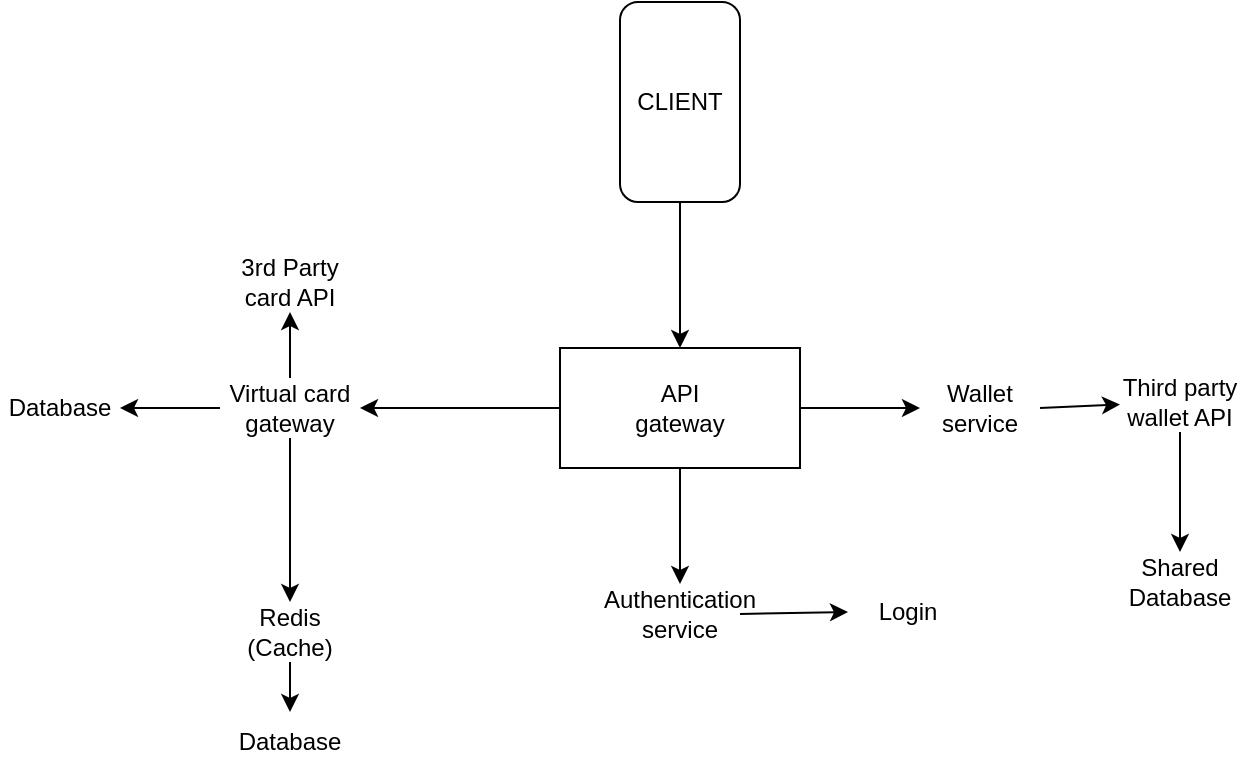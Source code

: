 <mxfile version="28.2.7">
  <diagram name="Page-1" id="yjvVMkEcZvmrGyar97Rn">
    <mxGraphModel dx="1613" dy="459" grid="1" gridSize="10" guides="1" tooltips="1" connect="1" arrows="1" fold="1" page="1" pageScale="1" pageWidth="827" pageHeight="1169" math="0" shadow="0">
      <root>
        <mxCell id="0" />
        <mxCell id="1" parent="0" />
        <mxCell id="W7hO3nz5qNOeq-8jHfzO-3" value="" style="rounded=1;whiteSpace=wrap;html=1;" vertex="1" parent="1">
          <mxGeometry x="240" y="30" width="60" height="100" as="geometry" />
        </mxCell>
        <mxCell id="W7hO3nz5qNOeq-8jHfzO-5" value="CLIENT" style="text;html=1;whiteSpace=wrap;strokeColor=none;fillColor=none;align=center;verticalAlign=middle;rounded=0;" vertex="1" parent="1">
          <mxGeometry x="240" y="70" width="60" height="20" as="geometry" />
        </mxCell>
        <mxCell id="W7hO3nz5qNOeq-8jHfzO-6" value="" style="rounded=0;whiteSpace=wrap;html=1;" vertex="1" parent="1">
          <mxGeometry x="210" y="203" width="120" height="60" as="geometry" />
        </mxCell>
        <mxCell id="W7hO3nz5qNOeq-8jHfzO-7" value="API gateway" style="text;html=1;whiteSpace=wrap;strokeColor=none;fillColor=none;align=center;verticalAlign=middle;rounded=0;" vertex="1" parent="1">
          <mxGeometry x="240" y="218" width="60" height="30" as="geometry" />
        </mxCell>
        <mxCell id="W7hO3nz5qNOeq-8jHfzO-8" value="Authentication service" style="text;html=1;whiteSpace=wrap;strokeColor=none;fillColor=none;align=center;verticalAlign=middle;rounded=0;" vertex="1" parent="1">
          <mxGeometry x="240" y="321" width="60" height="30" as="geometry" />
        </mxCell>
        <mxCell id="W7hO3nz5qNOeq-8jHfzO-9" value="Login" style="text;html=1;whiteSpace=wrap;strokeColor=none;fillColor=none;align=center;verticalAlign=middle;rounded=0;" vertex="1" parent="1">
          <mxGeometry x="354" y="320" width="60" height="30" as="geometry" />
        </mxCell>
        <mxCell id="W7hO3nz5qNOeq-8jHfzO-10" value="Virtual card gateway" style="text;html=1;whiteSpace=wrap;strokeColor=none;fillColor=none;align=center;verticalAlign=middle;rounded=0;" vertex="1" parent="1">
          <mxGeometry x="40" y="218" width="70" height="30" as="geometry" />
        </mxCell>
        <mxCell id="W7hO3nz5qNOeq-8jHfzO-11" value="" style="endArrow=classic;html=1;rounded=0;entryX=0.5;entryY=0;entryDx=0;entryDy=0;exitX=0.5;exitY=1;exitDx=0;exitDy=0;" edge="1" parent="1" source="W7hO3nz5qNOeq-8jHfzO-3" target="W7hO3nz5qNOeq-8jHfzO-6">
          <mxGeometry width="50" height="50" relative="1" as="geometry">
            <mxPoint x="380" y="270" as="sourcePoint" />
            <mxPoint x="430" y="220" as="targetPoint" />
          </mxGeometry>
        </mxCell>
        <mxCell id="W7hO3nz5qNOeq-8jHfzO-12" value="" style="endArrow=classic;html=1;rounded=0;exitX=0.5;exitY=1;exitDx=0;exitDy=0;entryX=0.5;entryY=0;entryDx=0;entryDy=0;" edge="1" parent="1" source="W7hO3nz5qNOeq-8jHfzO-6" target="W7hO3nz5qNOeq-8jHfzO-8">
          <mxGeometry width="50" height="50" relative="1" as="geometry">
            <mxPoint x="380" y="270" as="sourcePoint" />
            <mxPoint x="430" y="220" as="targetPoint" />
          </mxGeometry>
        </mxCell>
        <mxCell id="W7hO3nz5qNOeq-8jHfzO-13" value="" style="endArrow=classic;html=1;rounded=0;exitX=0;exitY=0.5;exitDx=0;exitDy=0;entryX=1;entryY=0.5;entryDx=0;entryDy=0;" edge="1" parent="1" source="W7hO3nz5qNOeq-8jHfzO-6" target="W7hO3nz5qNOeq-8jHfzO-10">
          <mxGeometry width="50" height="50" relative="1" as="geometry">
            <mxPoint x="380" y="270" as="sourcePoint" />
            <mxPoint x="430" y="220" as="targetPoint" />
          </mxGeometry>
        </mxCell>
        <mxCell id="W7hO3nz5qNOeq-8jHfzO-14" value="" style="endArrow=classic;html=1;rounded=0;exitX=1;exitY=0.5;exitDx=0;exitDy=0;entryX=0;entryY=0.5;entryDx=0;entryDy=0;" edge="1" parent="1" source="W7hO3nz5qNOeq-8jHfzO-8" target="W7hO3nz5qNOeq-8jHfzO-9">
          <mxGeometry width="50" height="50" relative="1" as="geometry">
            <mxPoint x="380" y="270" as="sourcePoint" />
            <mxPoint x="430" y="220" as="targetPoint" />
          </mxGeometry>
        </mxCell>
        <mxCell id="W7hO3nz5qNOeq-8jHfzO-15" value="Redis (Cache)" style="text;html=1;whiteSpace=wrap;strokeColor=none;fillColor=none;align=center;verticalAlign=middle;rounded=0;" vertex="1" parent="1">
          <mxGeometry x="45" y="330" width="60" height="30" as="geometry" />
        </mxCell>
        <mxCell id="W7hO3nz5qNOeq-8jHfzO-16" value="" style="endArrow=classic;html=1;rounded=0;exitX=0.5;exitY=1;exitDx=0;exitDy=0;entryX=0.5;entryY=0;entryDx=0;entryDy=0;" edge="1" parent="1" source="W7hO3nz5qNOeq-8jHfzO-10" target="W7hO3nz5qNOeq-8jHfzO-15">
          <mxGeometry width="50" height="50" relative="1" as="geometry">
            <mxPoint x="380" y="270" as="sourcePoint" />
            <mxPoint x="430" y="220" as="targetPoint" />
          </mxGeometry>
        </mxCell>
        <mxCell id="W7hO3nz5qNOeq-8jHfzO-17" value="" style="endArrow=classic;html=1;rounded=0;exitX=0;exitY=0.5;exitDx=0;exitDy=0;" edge="1" parent="1" source="W7hO3nz5qNOeq-8jHfzO-10" target="W7hO3nz5qNOeq-8jHfzO-18">
          <mxGeometry width="50" height="50" relative="1" as="geometry">
            <mxPoint x="230" y="250" as="sourcePoint" />
            <mxPoint x="-40" y="233" as="targetPoint" />
          </mxGeometry>
        </mxCell>
        <mxCell id="W7hO3nz5qNOeq-8jHfzO-18" value="Database" style="text;html=1;whiteSpace=wrap;strokeColor=none;fillColor=none;align=center;verticalAlign=middle;rounded=0;" vertex="1" parent="1">
          <mxGeometry x="-70" y="218" width="60" height="30" as="geometry" />
        </mxCell>
        <mxCell id="W7hO3nz5qNOeq-8jHfzO-19" value="" style="endArrow=classic;html=1;rounded=0;exitX=0.5;exitY=0;exitDx=0;exitDy=0;" edge="1" parent="1" source="W7hO3nz5qNOeq-8jHfzO-10" target="W7hO3nz5qNOeq-8jHfzO-20">
          <mxGeometry width="50" height="50" relative="1" as="geometry">
            <mxPoint x="110" y="250" as="sourcePoint" />
            <mxPoint x="75" y="170" as="targetPoint" />
          </mxGeometry>
        </mxCell>
        <mxCell id="W7hO3nz5qNOeq-8jHfzO-20" value="3rd Party card API" style="text;html=1;whiteSpace=wrap;strokeColor=none;fillColor=none;align=center;verticalAlign=middle;rounded=0;" vertex="1" parent="1">
          <mxGeometry x="45" y="155" width="60" height="30" as="geometry" />
        </mxCell>
        <mxCell id="W7hO3nz5qNOeq-8jHfzO-21" value="" style="endArrow=classic;html=1;rounded=0;exitX=1;exitY=0.5;exitDx=0;exitDy=0;" edge="1" parent="1" source="W7hO3nz5qNOeq-8jHfzO-6" target="W7hO3nz5qNOeq-8jHfzO-22">
          <mxGeometry width="50" height="50" relative="1" as="geometry">
            <mxPoint x="110" y="260" as="sourcePoint" />
            <mxPoint x="420" y="233" as="targetPoint" />
          </mxGeometry>
        </mxCell>
        <mxCell id="W7hO3nz5qNOeq-8jHfzO-22" value="Wallet service" style="text;html=1;whiteSpace=wrap;strokeColor=none;fillColor=none;align=center;verticalAlign=middle;rounded=0;" vertex="1" parent="1">
          <mxGeometry x="390" y="218" width="60" height="30" as="geometry" />
        </mxCell>
        <mxCell id="W7hO3nz5qNOeq-8jHfzO-23" value="" style="endArrow=classic;html=1;rounded=0;exitX=1;exitY=0.5;exitDx=0;exitDy=0;" edge="1" parent="1" source="W7hO3nz5qNOeq-8jHfzO-22" target="W7hO3nz5qNOeq-8jHfzO-24">
          <mxGeometry width="50" height="50" relative="1" as="geometry">
            <mxPoint x="390" y="260" as="sourcePoint" />
            <mxPoint x="520" y="230" as="targetPoint" />
          </mxGeometry>
        </mxCell>
        <mxCell id="W7hO3nz5qNOeq-8jHfzO-24" value="Third party wallet API" style="text;html=1;whiteSpace=wrap;strokeColor=none;fillColor=none;align=center;verticalAlign=middle;rounded=0;" vertex="1" parent="1">
          <mxGeometry x="490" y="215" width="60" height="30" as="geometry" />
        </mxCell>
        <mxCell id="W7hO3nz5qNOeq-8jHfzO-25" value="" style="endArrow=classic;html=1;rounded=0;exitX=0.5;exitY=1;exitDx=0;exitDy=0;" edge="1" parent="1" source="W7hO3nz5qNOeq-8jHfzO-24" target="W7hO3nz5qNOeq-8jHfzO-26">
          <mxGeometry width="50" height="50" relative="1" as="geometry">
            <mxPoint x="390" y="260" as="sourcePoint" />
            <mxPoint x="520" y="320" as="targetPoint" />
          </mxGeometry>
        </mxCell>
        <mxCell id="W7hO3nz5qNOeq-8jHfzO-26" value="Shared Database" style="text;html=1;whiteSpace=wrap;strokeColor=none;fillColor=none;align=center;verticalAlign=middle;rounded=0;" vertex="1" parent="1">
          <mxGeometry x="490" y="305" width="60" height="30" as="geometry" />
        </mxCell>
        <mxCell id="W7hO3nz5qNOeq-8jHfzO-27" value="" style="endArrow=classic;html=1;rounded=0;exitX=0.5;exitY=1;exitDx=0;exitDy=0;" edge="1" parent="1" source="W7hO3nz5qNOeq-8jHfzO-15" target="W7hO3nz5qNOeq-8jHfzO-28">
          <mxGeometry width="50" height="50" relative="1" as="geometry">
            <mxPoint x="390" y="260" as="sourcePoint" />
            <mxPoint x="75" y="400" as="targetPoint" />
          </mxGeometry>
        </mxCell>
        <mxCell id="W7hO3nz5qNOeq-8jHfzO-28" value="Database" style="text;html=1;whiteSpace=wrap;strokeColor=none;fillColor=none;align=center;verticalAlign=middle;rounded=0;" vertex="1" parent="1">
          <mxGeometry x="45" y="385" width="60" height="30" as="geometry" />
        </mxCell>
      </root>
    </mxGraphModel>
  </diagram>
</mxfile>
